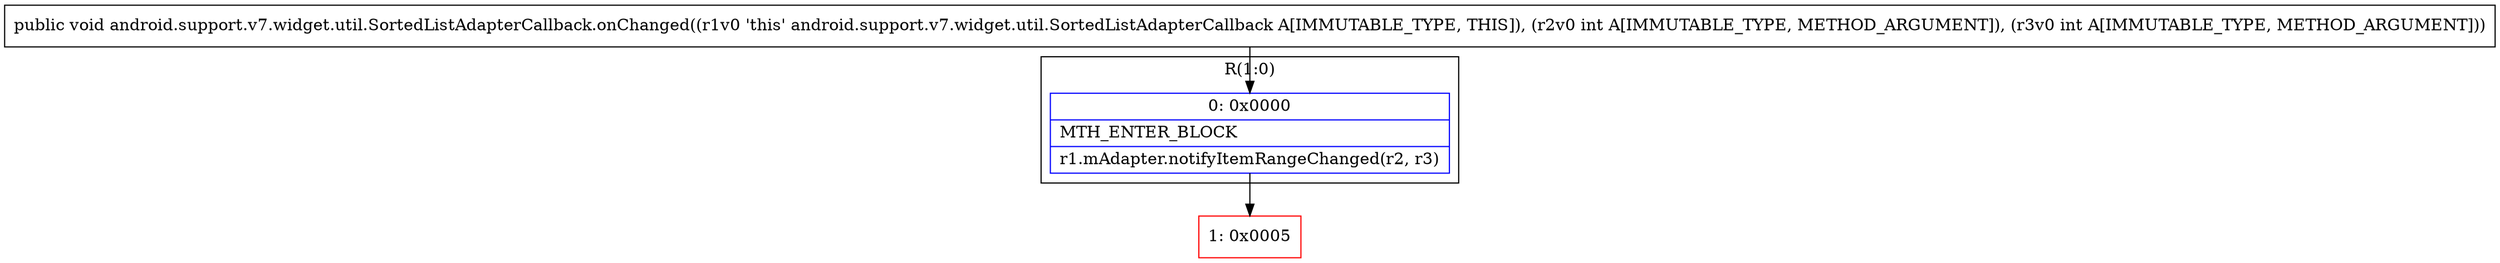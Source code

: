 digraph "CFG forandroid.support.v7.widget.util.SortedListAdapterCallback.onChanged(II)V" {
subgraph cluster_Region_1157266820 {
label = "R(1:0)";
node [shape=record,color=blue];
Node_0 [shape=record,label="{0\:\ 0x0000|MTH_ENTER_BLOCK\l|r1.mAdapter.notifyItemRangeChanged(r2, r3)\l}"];
}
Node_1 [shape=record,color=red,label="{1\:\ 0x0005}"];
MethodNode[shape=record,label="{public void android.support.v7.widget.util.SortedListAdapterCallback.onChanged((r1v0 'this' android.support.v7.widget.util.SortedListAdapterCallback A[IMMUTABLE_TYPE, THIS]), (r2v0 int A[IMMUTABLE_TYPE, METHOD_ARGUMENT]), (r3v0 int A[IMMUTABLE_TYPE, METHOD_ARGUMENT])) }"];
MethodNode -> Node_0;
Node_0 -> Node_1;
}

